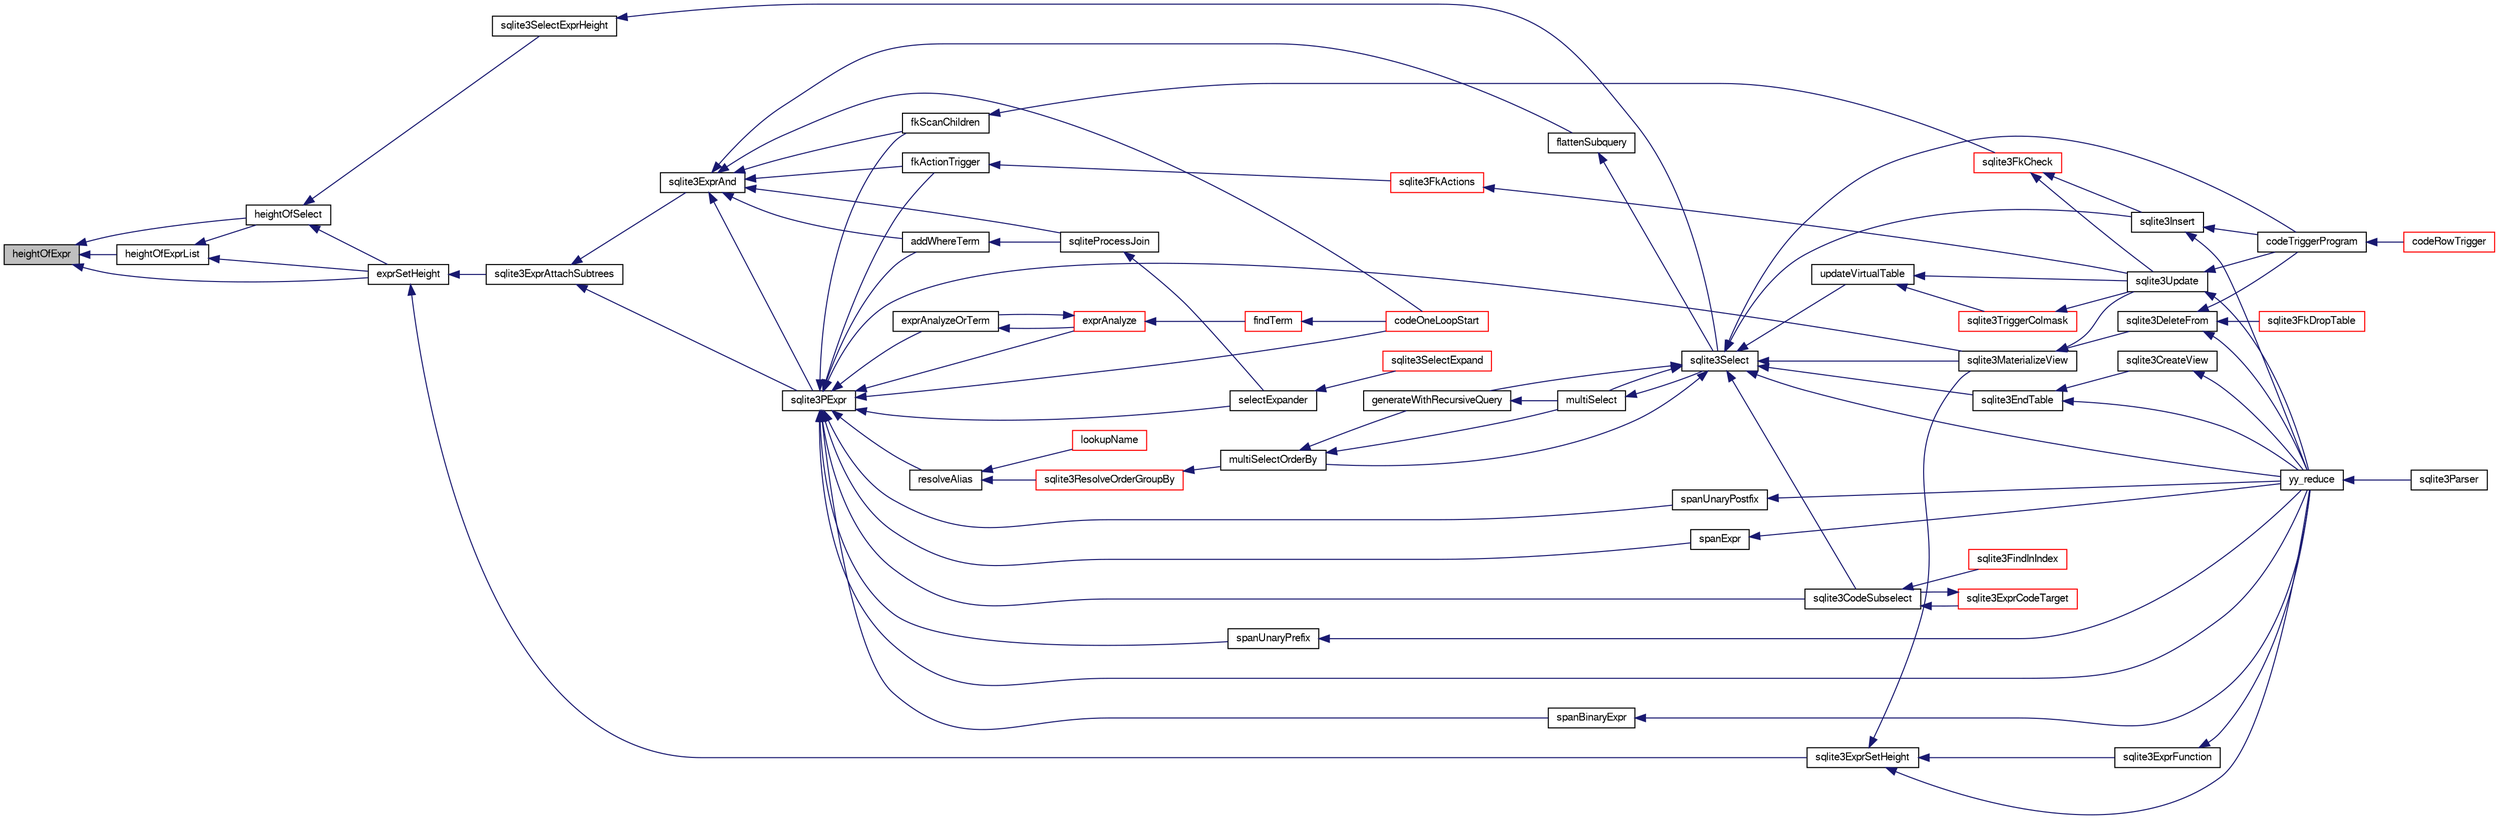 digraph "heightOfExpr"
{
  edge [fontname="FreeSans",fontsize="10",labelfontname="FreeSans",labelfontsize="10"];
  node [fontname="FreeSans",fontsize="10",shape=record];
  rankdir="LR";
  Node138265 [label="heightOfExpr",height=0.2,width=0.4,color="black", fillcolor="grey75", style="filled", fontcolor="black"];
  Node138265 -> Node138266 [dir="back",color="midnightblue",fontsize="10",style="solid",fontname="FreeSans"];
  Node138266 [label="heightOfExprList",height=0.2,width=0.4,color="black", fillcolor="white", style="filled",URL="$sqlite3_8c.html#a8b10054a02ee97620c9270d3c206a895"];
  Node138266 -> Node138267 [dir="back",color="midnightblue",fontsize="10",style="solid",fontname="FreeSans"];
  Node138267 [label="heightOfSelect",height=0.2,width=0.4,color="black", fillcolor="white", style="filled",URL="$sqlite3_8c.html#a801de9028f26be07bc082abc58e02e8c"];
  Node138267 -> Node138268 [dir="back",color="midnightblue",fontsize="10",style="solid",fontname="FreeSans"];
  Node138268 [label="exprSetHeight",height=0.2,width=0.4,color="black", fillcolor="white", style="filled",URL="$sqlite3_8c.html#ab160869cf6622ffbf7a44bbe68e925c1"];
  Node138268 -> Node138269 [dir="back",color="midnightblue",fontsize="10",style="solid",fontname="FreeSans"];
  Node138269 [label="sqlite3ExprSetHeight",height=0.2,width=0.4,color="black", fillcolor="white", style="filled",URL="$sqlite3_8c.html#a13b3a0dad14aade87dda457f850a9748"];
  Node138269 -> Node138270 [dir="back",color="midnightblue",fontsize="10",style="solid",fontname="FreeSans"];
  Node138270 [label="sqlite3ExprFunction",height=0.2,width=0.4,color="black", fillcolor="white", style="filled",URL="$sqlite3_8c.html#a5b2b92c48e6cc86ac8f648d87e228fc7"];
  Node138270 -> Node138271 [dir="back",color="midnightblue",fontsize="10",style="solid",fontname="FreeSans"];
  Node138271 [label="yy_reduce",height=0.2,width=0.4,color="black", fillcolor="white", style="filled",URL="$sqlite3_8c.html#a7c419a9b25711c666a9a2449ef377f14"];
  Node138271 -> Node138272 [dir="back",color="midnightblue",fontsize="10",style="solid",fontname="FreeSans"];
  Node138272 [label="sqlite3Parser",height=0.2,width=0.4,color="black", fillcolor="white", style="filled",URL="$sqlite3_8c.html#a0327d71a5fabe0b6a343d78a2602e72a"];
  Node138269 -> Node138273 [dir="back",color="midnightblue",fontsize="10",style="solid",fontname="FreeSans"];
  Node138273 [label="sqlite3MaterializeView",height=0.2,width=0.4,color="black", fillcolor="white", style="filled",URL="$sqlite3_8c.html#a4557984b0b75f998fb0c3f231c9b1def"];
  Node138273 -> Node138274 [dir="back",color="midnightblue",fontsize="10",style="solid",fontname="FreeSans"];
  Node138274 [label="sqlite3DeleteFrom",height=0.2,width=0.4,color="black", fillcolor="white", style="filled",URL="$sqlite3_8c.html#ab9b4b45349188b49eabb23f94608a091"];
  Node138274 -> Node138275 [dir="back",color="midnightblue",fontsize="10",style="solid",fontname="FreeSans"];
  Node138275 [label="sqlite3FkDropTable",height=0.2,width=0.4,color="red", fillcolor="white", style="filled",URL="$sqlite3_8c.html#a1218c6fc74e89152ceaa4760e82f5ef9"];
  Node138274 -> Node138277 [dir="back",color="midnightblue",fontsize="10",style="solid",fontname="FreeSans"];
  Node138277 [label="codeTriggerProgram",height=0.2,width=0.4,color="black", fillcolor="white", style="filled",URL="$sqlite3_8c.html#a120801f59d9281d201d2ff4b2606836e"];
  Node138277 -> Node138278 [dir="back",color="midnightblue",fontsize="10",style="solid",fontname="FreeSans"];
  Node138278 [label="codeRowTrigger",height=0.2,width=0.4,color="red", fillcolor="white", style="filled",URL="$sqlite3_8c.html#a463cea5aaaf388b560b206570a0022fc"];
  Node138274 -> Node138271 [dir="back",color="midnightblue",fontsize="10",style="solid",fontname="FreeSans"];
  Node138273 -> Node138285 [dir="back",color="midnightblue",fontsize="10",style="solid",fontname="FreeSans"];
  Node138285 [label="sqlite3Update",height=0.2,width=0.4,color="black", fillcolor="white", style="filled",URL="$sqlite3_8c.html#ac5aa67c46e8cc8174566fabe6809fafa"];
  Node138285 -> Node138277 [dir="back",color="midnightblue",fontsize="10",style="solid",fontname="FreeSans"];
  Node138285 -> Node138271 [dir="back",color="midnightblue",fontsize="10",style="solid",fontname="FreeSans"];
  Node138269 -> Node138271 [dir="back",color="midnightblue",fontsize="10",style="solid",fontname="FreeSans"];
  Node138268 -> Node138288 [dir="back",color="midnightblue",fontsize="10",style="solid",fontname="FreeSans"];
  Node138288 [label="sqlite3ExprAttachSubtrees",height=0.2,width=0.4,color="black", fillcolor="white", style="filled",URL="$sqlite3_8c.html#a74aac72e6029e25c0d4505a4cc4020c6"];
  Node138288 -> Node138289 [dir="back",color="midnightblue",fontsize="10",style="solid",fontname="FreeSans"];
  Node138289 [label="sqlite3PExpr",height=0.2,width=0.4,color="black", fillcolor="white", style="filled",URL="$sqlite3_8c.html#a56670a96a4ad8449466fea3449f71c57"];
  Node138289 -> Node138290 [dir="back",color="midnightblue",fontsize="10",style="solid",fontname="FreeSans"];
  Node138290 [label="resolveAlias",height=0.2,width=0.4,color="black", fillcolor="white", style="filled",URL="$sqlite3_8c.html#af5aa683bef5c0eff80a792aa8a968167"];
  Node138290 -> Node138291 [dir="back",color="midnightblue",fontsize="10",style="solid",fontname="FreeSans"];
  Node138291 [label="lookupName",height=0.2,width=0.4,color="red", fillcolor="white", style="filled",URL="$sqlite3_8c.html#a9ee032f52b5e8bb82a72b574af904999"];
  Node138290 -> Node138360 [dir="back",color="midnightblue",fontsize="10",style="solid",fontname="FreeSans"];
  Node138360 [label="sqlite3ResolveOrderGroupBy",height=0.2,width=0.4,color="red", fillcolor="white", style="filled",URL="$sqlite3_8c.html#a2a1f1cd476b6007d2b2b0a9160dfb1eb"];
  Node138360 -> Node138340 [dir="back",color="midnightblue",fontsize="10",style="solid",fontname="FreeSans"];
  Node138340 [label="multiSelectOrderBy",height=0.2,width=0.4,color="black", fillcolor="white", style="filled",URL="$sqlite3_8c.html#afcdb8488c6f4dfdadaf9f04bca35b808"];
  Node138340 -> Node138338 [dir="back",color="midnightblue",fontsize="10",style="solid",fontname="FreeSans"];
  Node138338 [label="generateWithRecursiveQuery",height=0.2,width=0.4,color="black", fillcolor="white", style="filled",URL="$sqlite3_8c.html#ade2c3663fa9c3b9676507984b9483942"];
  Node138338 -> Node138339 [dir="back",color="midnightblue",fontsize="10",style="solid",fontname="FreeSans"];
  Node138339 [label="multiSelect",height=0.2,width=0.4,color="black", fillcolor="white", style="filled",URL="$sqlite3_8c.html#a6456c61f3d9b2389738753cedfa24fa7"];
  Node138339 -> Node138307 [dir="back",color="midnightblue",fontsize="10",style="solid",fontname="FreeSans"];
  Node138307 [label="sqlite3Select",height=0.2,width=0.4,color="black", fillcolor="white", style="filled",URL="$sqlite3_8c.html#a2465ee8c956209ba4b272477b7c21a45"];
  Node138307 -> Node138308 [dir="back",color="midnightblue",fontsize="10",style="solid",fontname="FreeSans"];
  Node138308 [label="sqlite3CodeSubselect",height=0.2,width=0.4,color="black", fillcolor="white", style="filled",URL="$sqlite3_8c.html#aa69b46d2204a1d1b110107a1be12ee0c"];
  Node138308 -> Node138309 [dir="back",color="midnightblue",fontsize="10",style="solid",fontname="FreeSans"];
  Node138309 [label="sqlite3FindInIndex",height=0.2,width=0.4,color="red", fillcolor="white", style="filled",URL="$sqlite3_8c.html#af7d8c56ab0231f44bb5f87b3fafeffb2"];
  Node138308 -> Node138311 [dir="back",color="midnightblue",fontsize="10",style="solid",fontname="FreeSans"];
  Node138311 [label="sqlite3ExprCodeTarget",height=0.2,width=0.4,color="red", fillcolor="white", style="filled",URL="$sqlite3_8c.html#a4f308397a0a3ed299ed31aaa1ae2a293"];
  Node138311 -> Node138308 [dir="back",color="midnightblue",fontsize="10",style="solid",fontname="FreeSans"];
  Node138307 -> Node138300 [dir="back",color="midnightblue",fontsize="10",style="solid",fontname="FreeSans"];
  Node138300 [label="sqlite3EndTable",height=0.2,width=0.4,color="black", fillcolor="white", style="filled",URL="$sqlite3_8c.html#a7b5f2c66c0f0b6f819d970ca389768b0"];
  Node138300 -> Node138301 [dir="back",color="midnightblue",fontsize="10",style="solid",fontname="FreeSans"];
  Node138301 [label="sqlite3CreateView",height=0.2,width=0.4,color="black", fillcolor="white", style="filled",URL="$sqlite3_8c.html#a9d85cb00ff71dee5cd9a019503a6982e"];
  Node138301 -> Node138271 [dir="back",color="midnightblue",fontsize="10",style="solid",fontname="FreeSans"];
  Node138300 -> Node138271 [dir="back",color="midnightblue",fontsize="10",style="solid",fontname="FreeSans"];
  Node138307 -> Node138273 [dir="back",color="midnightblue",fontsize="10",style="solid",fontname="FreeSans"];
  Node138307 -> Node138284 [dir="back",color="midnightblue",fontsize="10",style="solid",fontname="FreeSans"];
  Node138284 [label="sqlite3Insert",height=0.2,width=0.4,color="black", fillcolor="white", style="filled",URL="$sqlite3_8c.html#a5b17c9c2000bae6bdff8e6be48d7dc2b"];
  Node138284 -> Node138277 [dir="back",color="midnightblue",fontsize="10",style="solid",fontname="FreeSans"];
  Node138284 -> Node138271 [dir="back",color="midnightblue",fontsize="10",style="solid",fontname="FreeSans"];
  Node138307 -> Node138338 [dir="back",color="midnightblue",fontsize="10",style="solid",fontname="FreeSans"];
  Node138307 -> Node138339 [dir="back",color="midnightblue",fontsize="10",style="solid",fontname="FreeSans"];
  Node138307 -> Node138340 [dir="back",color="midnightblue",fontsize="10",style="solid",fontname="FreeSans"];
  Node138307 -> Node138277 [dir="back",color="midnightblue",fontsize="10",style="solid",fontname="FreeSans"];
  Node138307 -> Node138356 [dir="back",color="midnightblue",fontsize="10",style="solid",fontname="FreeSans"];
  Node138356 [label="updateVirtualTable",height=0.2,width=0.4,color="black", fillcolor="white", style="filled",URL="$sqlite3_8c.html#a740220531db9293c39a2cdd7da3f74e1"];
  Node138356 -> Node138287 [dir="back",color="midnightblue",fontsize="10",style="solid",fontname="FreeSans"];
  Node138287 [label="sqlite3TriggerColmask",height=0.2,width=0.4,color="red", fillcolor="white", style="filled",URL="$sqlite3_8c.html#acace8e99e37ae5e84ea03c65e820c540"];
  Node138287 -> Node138285 [dir="back",color="midnightblue",fontsize="10",style="solid",fontname="FreeSans"];
  Node138356 -> Node138285 [dir="back",color="midnightblue",fontsize="10",style="solid",fontname="FreeSans"];
  Node138307 -> Node138271 [dir="back",color="midnightblue",fontsize="10",style="solid",fontname="FreeSans"];
  Node138340 -> Node138339 [dir="back",color="midnightblue",fontsize="10",style="solid",fontname="FreeSans"];
  Node138289 -> Node138308 [dir="back",color="midnightblue",fontsize="10",style="solid",fontname="FreeSans"];
  Node138289 -> Node138273 [dir="back",color="midnightblue",fontsize="10",style="solid",fontname="FreeSans"];
  Node138289 -> Node138327 [dir="back",color="midnightblue",fontsize="10",style="solid",fontname="FreeSans"];
  Node138327 [label="fkScanChildren",height=0.2,width=0.4,color="black", fillcolor="white", style="filled",URL="$sqlite3_8c.html#a67c9dcb484336b3155e7a82a037d4691"];
  Node138327 -> Node138328 [dir="back",color="midnightblue",fontsize="10",style="solid",fontname="FreeSans"];
  Node138328 [label="sqlite3FkCheck",height=0.2,width=0.4,color="red", fillcolor="white", style="filled",URL="$sqlite3_8c.html#aa38fb76c7d6f48f19772877a41703b92"];
  Node138328 -> Node138284 [dir="back",color="midnightblue",fontsize="10",style="solid",fontname="FreeSans"];
  Node138328 -> Node138285 [dir="back",color="midnightblue",fontsize="10",style="solid",fontname="FreeSans"];
  Node138289 -> Node138361 [dir="back",color="midnightblue",fontsize="10",style="solid",fontname="FreeSans"];
  Node138361 [label="fkActionTrigger",height=0.2,width=0.4,color="black", fillcolor="white", style="filled",URL="$sqlite3_8c.html#a45d66e3277860bacad58eb6296680c8e"];
  Node138361 -> Node138281 [dir="back",color="midnightblue",fontsize="10",style="solid",fontname="FreeSans"];
  Node138281 [label="sqlite3FkActions",height=0.2,width=0.4,color="red", fillcolor="white", style="filled",URL="$sqlite3_8c.html#a39159bd1623724946c22355ba7f3ef90"];
  Node138281 -> Node138285 [dir="back",color="midnightblue",fontsize="10",style="solid",fontname="FreeSans"];
  Node138289 -> Node138362 [dir="back",color="midnightblue",fontsize="10",style="solid",fontname="FreeSans"];
  Node138362 [label="addWhereTerm",height=0.2,width=0.4,color="black", fillcolor="white", style="filled",URL="$sqlite3_8c.html#a916438f860daaffa479b734432cbdf25"];
  Node138362 -> Node138363 [dir="back",color="midnightblue",fontsize="10",style="solid",fontname="FreeSans"];
  Node138363 [label="sqliteProcessJoin",height=0.2,width=0.4,color="black", fillcolor="white", style="filled",URL="$sqlite3_8c.html#a4c90acd601941efc455f7b09a7f9d6a9"];
  Node138363 -> Node138305 [dir="back",color="midnightblue",fontsize="10",style="solid",fontname="FreeSans"];
  Node138305 [label="selectExpander",height=0.2,width=0.4,color="black", fillcolor="white", style="filled",URL="$sqlite3_8c.html#abee977318fbf74531340c6e41b0ca953"];
  Node138305 -> Node138306 [dir="back",color="midnightblue",fontsize="10",style="solid",fontname="FreeSans"];
  Node138306 [label="sqlite3SelectExpand",height=0.2,width=0.4,color="red", fillcolor="white", style="filled",URL="$sqlite3_8c.html#ae55acd1d8219505e629c2148950fa3de"];
  Node138289 -> Node138305 [dir="back",color="midnightblue",fontsize="10",style="solid",fontname="FreeSans"];
  Node138289 -> Node138353 [dir="back",color="midnightblue",fontsize="10",style="solid",fontname="FreeSans"];
  Node138353 [label="exprAnalyzeOrTerm",height=0.2,width=0.4,color="black", fillcolor="white", style="filled",URL="$sqlite3_8c.html#ab95cabd8b51cb2291b5bef0c4a3776d2"];
  Node138353 -> Node138346 [dir="back",color="midnightblue",fontsize="10",style="solid",fontname="FreeSans"];
  Node138346 [label="exprAnalyze",height=0.2,width=0.4,color="red", fillcolor="white", style="filled",URL="$sqlite3_8c.html#acb10e48c9a4184a4edd9bfd5b14ad0b7"];
  Node138346 -> Node138347 [dir="back",color="midnightblue",fontsize="10",style="solid",fontname="FreeSans"];
  Node138347 [label="findTerm",height=0.2,width=0.4,color="red", fillcolor="white", style="filled",URL="$sqlite3_8c.html#af26eb1eed85001fcf29fa189b631ac4b"];
  Node138347 -> Node138329 [dir="back",color="midnightblue",fontsize="10",style="solid",fontname="FreeSans"];
  Node138329 [label="codeOneLoopStart",height=0.2,width=0.4,color="red", fillcolor="white", style="filled",URL="$sqlite3_8c.html#aa868875120b151c169cc79139ed6e008"];
  Node138346 -> Node138353 [dir="back",color="midnightblue",fontsize="10",style="solid",fontname="FreeSans"];
  Node138289 -> Node138346 [dir="back",color="midnightblue",fontsize="10",style="solid",fontname="FreeSans"];
  Node138289 -> Node138329 [dir="back",color="midnightblue",fontsize="10",style="solid",fontname="FreeSans"];
  Node138289 -> Node138364 [dir="back",color="midnightblue",fontsize="10",style="solid",fontname="FreeSans"];
  Node138364 [label="spanExpr",height=0.2,width=0.4,color="black", fillcolor="white", style="filled",URL="$sqlite3_8c.html#a6e0f4c0a51ae37b7365cb93d14e5f152"];
  Node138364 -> Node138271 [dir="back",color="midnightblue",fontsize="10",style="solid",fontname="FreeSans"];
  Node138289 -> Node138365 [dir="back",color="midnightblue",fontsize="10",style="solid",fontname="FreeSans"];
  Node138365 [label="spanBinaryExpr",height=0.2,width=0.4,color="black", fillcolor="white", style="filled",URL="$sqlite3_8c.html#a95b622ad163a00b80796b5642d0110b3"];
  Node138365 -> Node138271 [dir="back",color="midnightblue",fontsize="10",style="solid",fontname="FreeSans"];
  Node138289 -> Node138366 [dir="back",color="midnightblue",fontsize="10",style="solid",fontname="FreeSans"];
  Node138366 [label="spanUnaryPostfix",height=0.2,width=0.4,color="black", fillcolor="white", style="filled",URL="$sqlite3_8c.html#ad341e622f6189a86564d1ca23d09fafb"];
  Node138366 -> Node138271 [dir="back",color="midnightblue",fontsize="10",style="solid",fontname="FreeSans"];
  Node138289 -> Node138367 [dir="back",color="midnightblue",fontsize="10",style="solid",fontname="FreeSans"];
  Node138367 [label="spanUnaryPrefix",height=0.2,width=0.4,color="black", fillcolor="white", style="filled",URL="$sqlite3_8c.html#a12a8a3390395929d23d5201edf58390d"];
  Node138367 -> Node138271 [dir="back",color="midnightblue",fontsize="10",style="solid",fontname="FreeSans"];
  Node138289 -> Node138271 [dir="back",color="midnightblue",fontsize="10",style="solid",fontname="FreeSans"];
  Node138288 -> Node138368 [dir="back",color="midnightblue",fontsize="10",style="solid",fontname="FreeSans"];
  Node138368 [label="sqlite3ExprAnd",height=0.2,width=0.4,color="black", fillcolor="white", style="filled",URL="$sqlite3_8c.html#adb7ce3f2fe4bc4cb22dbb82aed2b6c32"];
  Node138368 -> Node138289 [dir="back",color="midnightblue",fontsize="10",style="solid",fontname="FreeSans"];
  Node138368 -> Node138327 [dir="back",color="midnightblue",fontsize="10",style="solid",fontname="FreeSans"];
  Node138368 -> Node138361 [dir="back",color="midnightblue",fontsize="10",style="solid",fontname="FreeSans"];
  Node138368 -> Node138362 [dir="back",color="midnightblue",fontsize="10",style="solid",fontname="FreeSans"];
  Node138368 -> Node138363 [dir="back",color="midnightblue",fontsize="10",style="solid",fontname="FreeSans"];
  Node138368 -> Node138369 [dir="back",color="midnightblue",fontsize="10",style="solid",fontname="FreeSans"];
  Node138369 [label="flattenSubquery",height=0.2,width=0.4,color="black", fillcolor="white", style="filled",URL="$sqlite3_8c.html#aa7dcde293e634ad09c4d76c16a640491"];
  Node138369 -> Node138307 [dir="back",color="midnightblue",fontsize="10",style="solid",fontname="FreeSans"];
  Node138368 -> Node138329 [dir="back",color="midnightblue",fontsize="10",style="solid",fontname="FreeSans"];
  Node138267 -> Node138370 [dir="back",color="midnightblue",fontsize="10",style="solid",fontname="FreeSans"];
  Node138370 [label="sqlite3SelectExprHeight",height=0.2,width=0.4,color="black", fillcolor="white", style="filled",URL="$sqlite3_8c.html#a685dee7eef61a01436347a9f2f98c61f"];
  Node138370 -> Node138307 [dir="back",color="midnightblue",fontsize="10",style="solid",fontname="FreeSans"];
  Node138266 -> Node138268 [dir="back",color="midnightblue",fontsize="10",style="solid",fontname="FreeSans"];
  Node138265 -> Node138267 [dir="back",color="midnightblue",fontsize="10",style="solid",fontname="FreeSans"];
  Node138265 -> Node138268 [dir="back",color="midnightblue",fontsize="10",style="solid",fontname="FreeSans"];
}
